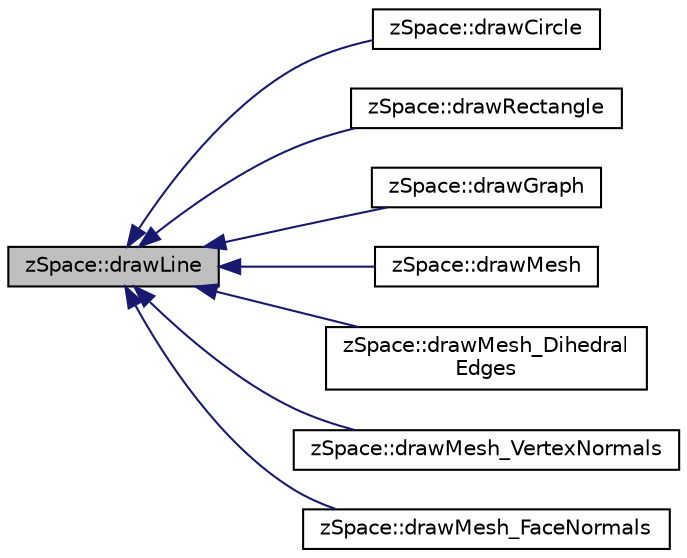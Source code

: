 digraph "zSpace::drawLine"
{
  edge [fontname="Helvetica",fontsize="10",labelfontname="Helvetica",labelfontsize="10"];
  node [fontname="Helvetica",fontsize="10",shape=record];
  rankdir="LR";
  Node11 [label="zSpace::drawLine",height=0.2,width=0.4,color="black", fillcolor="grey75", style="filled", fontcolor="black"];
  Node11 -> Node12 [dir="back",color="midnightblue",fontsize="10",style="solid",fontname="Helvetica"];
  Node12 [label="zSpace::drawCircle",height=0.2,width=0.4,color="black", fillcolor="white", style="filled",URL="$group__z_display_utilities.html#gaff155f616638d3e5e8de07c441d2ade5",tooltip="This method draws a poly-circle on the XY Plane given input center, radius and number of points..."];
  Node11 -> Node13 [dir="back",color="midnightblue",fontsize="10",style="solid",fontname="Helvetica"];
  Node13 [label="zSpace::drawRectangle",height=0.2,width=0.4,color="black", fillcolor="white", style="filled",URL="$group__z_display_utilities.html#ga0a98547837cb532b2a6ec8f604afc150",tooltip="This method draws a rectangle on the XY Plane given input bound vectors. "];
  Node11 -> Node14 [dir="back",color="midnightblue",fontsize="10",style="solid",fontname="Helvetica"];
  Node14 [label="zSpace::drawGraph",height=0.2,width=0.4,color="black", fillcolor="white", style="filled",URL="$group__z_display_utilities.html#ga19e4aa1b12bc2b30484025feecb7554c",tooltip="This method displays the zGraph. "];
  Node11 -> Node15 [dir="back",color="midnightblue",fontsize="10",style="solid",fontname="Helvetica"];
  Node15 [label="zSpace::drawMesh",height=0.2,width=0.4,color="black", fillcolor="white", style="filled",URL="$group__z_display_utilities.html#ga0f440b9ebfe50b06cbbbcadb465bb080",tooltip="This method displays the zMesh. "];
  Node11 -> Node16 [dir="back",color="midnightblue",fontsize="10",style="solid",fontname="Helvetica"];
  Node16 [label="zSpace::drawMesh_Dihedral\lEdges",height=0.2,width=0.4,color="black", fillcolor="white", style="filled",URL="$group__z_display_utilities.html#ga97fe00f10c314c725e8b314a87c12803",tooltip="This method displays the dihedral edges of a mesh above the input angle threshold. "];
  Node11 -> Node17 [dir="back",color="midnightblue",fontsize="10",style="solid",fontname="Helvetica"];
  Node17 [label="zSpace::drawMesh_VertexNormals",height=0.2,width=0.4,color="black", fillcolor="white", style="filled",URL="$group__z_display_utilities.html#ga3851b4d07d34e11fa138fd05de8bb02f",tooltip="This method displays the vertex normals of a mesh. "];
  Node11 -> Node18 [dir="back",color="midnightblue",fontsize="10",style="solid",fontname="Helvetica"];
  Node18 [label="zSpace::drawMesh_FaceNormals",height=0.2,width=0.4,color="black", fillcolor="white", style="filled",URL="$group__z_display_utilities.html#gaab74a9ad6951426b85760e749b3c939a",tooltip="This method displays the face normals of a mesh. "];
}
